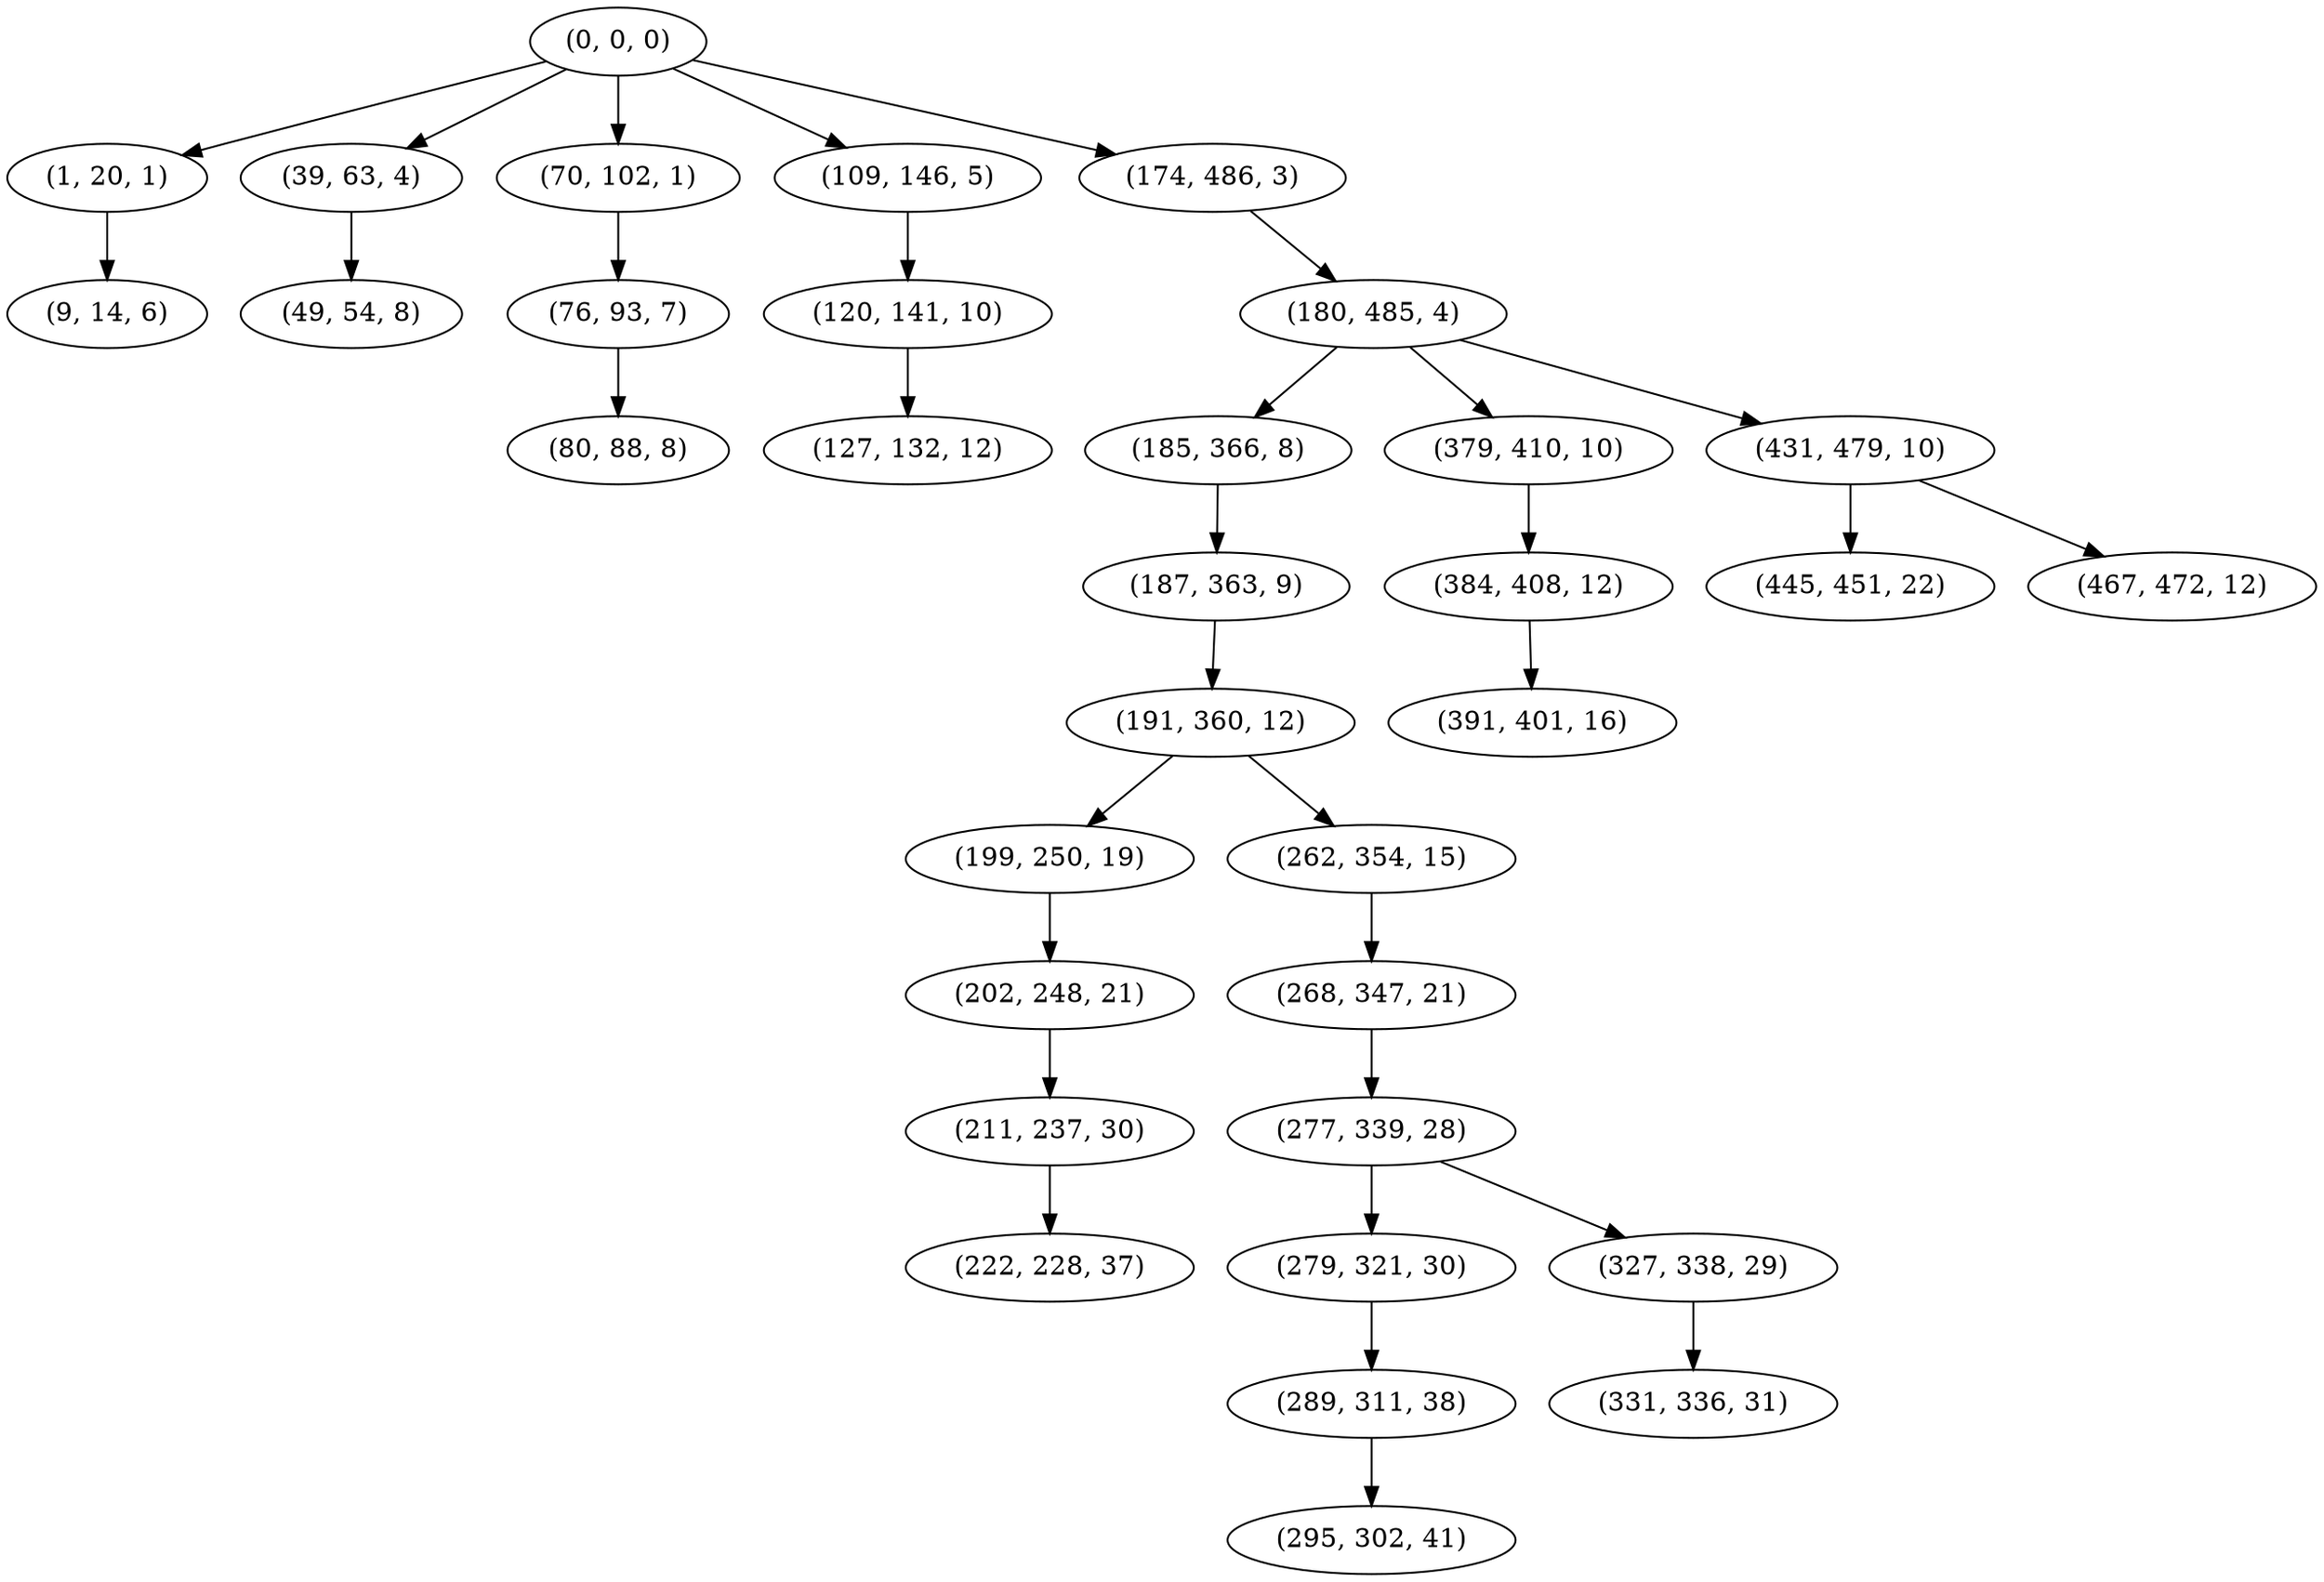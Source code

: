 digraph tree {
    "(0, 0, 0)";
    "(1, 20, 1)";
    "(9, 14, 6)";
    "(39, 63, 4)";
    "(49, 54, 8)";
    "(70, 102, 1)";
    "(76, 93, 7)";
    "(80, 88, 8)";
    "(109, 146, 5)";
    "(120, 141, 10)";
    "(127, 132, 12)";
    "(174, 486, 3)";
    "(180, 485, 4)";
    "(185, 366, 8)";
    "(187, 363, 9)";
    "(191, 360, 12)";
    "(199, 250, 19)";
    "(202, 248, 21)";
    "(211, 237, 30)";
    "(222, 228, 37)";
    "(262, 354, 15)";
    "(268, 347, 21)";
    "(277, 339, 28)";
    "(279, 321, 30)";
    "(289, 311, 38)";
    "(295, 302, 41)";
    "(327, 338, 29)";
    "(331, 336, 31)";
    "(379, 410, 10)";
    "(384, 408, 12)";
    "(391, 401, 16)";
    "(431, 479, 10)";
    "(445, 451, 22)";
    "(467, 472, 12)";
    "(0, 0, 0)" -> "(1, 20, 1)";
    "(0, 0, 0)" -> "(39, 63, 4)";
    "(0, 0, 0)" -> "(70, 102, 1)";
    "(0, 0, 0)" -> "(109, 146, 5)";
    "(0, 0, 0)" -> "(174, 486, 3)";
    "(1, 20, 1)" -> "(9, 14, 6)";
    "(39, 63, 4)" -> "(49, 54, 8)";
    "(70, 102, 1)" -> "(76, 93, 7)";
    "(76, 93, 7)" -> "(80, 88, 8)";
    "(109, 146, 5)" -> "(120, 141, 10)";
    "(120, 141, 10)" -> "(127, 132, 12)";
    "(174, 486, 3)" -> "(180, 485, 4)";
    "(180, 485, 4)" -> "(185, 366, 8)";
    "(180, 485, 4)" -> "(379, 410, 10)";
    "(180, 485, 4)" -> "(431, 479, 10)";
    "(185, 366, 8)" -> "(187, 363, 9)";
    "(187, 363, 9)" -> "(191, 360, 12)";
    "(191, 360, 12)" -> "(199, 250, 19)";
    "(191, 360, 12)" -> "(262, 354, 15)";
    "(199, 250, 19)" -> "(202, 248, 21)";
    "(202, 248, 21)" -> "(211, 237, 30)";
    "(211, 237, 30)" -> "(222, 228, 37)";
    "(262, 354, 15)" -> "(268, 347, 21)";
    "(268, 347, 21)" -> "(277, 339, 28)";
    "(277, 339, 28)" -> "(279, 321, 30)";
    "(277, 339, 28)" -> "(327, 338, 29)";
    "(279, 321, 30)" -> "(289, 311, 38)";
    "(289, 311, 38)" -> "(295, 302, 41)";
    "(327, 338, 29)" -> "(331, 336, 31)";
    "(379, 410, 10)" -> "(384, 408, 12)";
    "(384, 408, 12)" -> "(391, 401, 16)";
    "(431, 479, 10)" -> "(445, 451, 22)";
    "(431, 479, 10)" -> "(467, 472, 12)";
}
